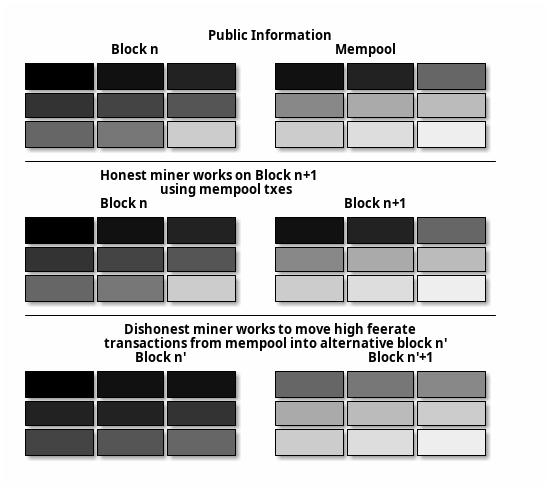 @startditaa
                Public Information

        Block n                Mempool
+------+------+------+   +------+------+------+
| c000 | c111 | c222 |   | c111 | c222 | c666 |
+------+------+------+   +------+------+------+
| c333 | c444 | c555 |   | c888 | cAAA | cBBB |
+------+------+------+   +------+------+------+
| c666 | c777 | cCCC |   | cCCC | cDDD | cEEE |
+------+------+------+   +------+------+------+

------------------------------------------------

        Honest miner works on Block n+1
              using mempool txes

        Block n                Block n+1
+------+------+------+   +------+------+------+
| c000 | c111 | c222 |   | c111 | c222 | c666 |
+------+------+------+   +------+------+------+
| c333 | c444 | c555 |   | c888 | cAAA | cBBB |
+------+------+------+   +------+------+------+
| c666 | c777 | cCCC |   | cCCC | cDDD | cEEE |
+------+------+------+   +------+------+------+

------------------------------------------------

    Dishonest miner works to move high feerate
transactions from mempool into alternative block n'

          Block n'               Block n'+1
+------+------+------+   +------+------+------+
| c000 | c111 | c111 |   | c666 | c777 | c888 |
+------+------+------+   +------+------+------+
| c222 | c222 | c333 |   | cAAA | cBBB | cCCC |
+------+------+------+   +------+------+------+
| c444 | c555 | c666 |   | cCCC | cDDD | cEEE |
+------+------+------+   +------+------+------+
@endditaa

